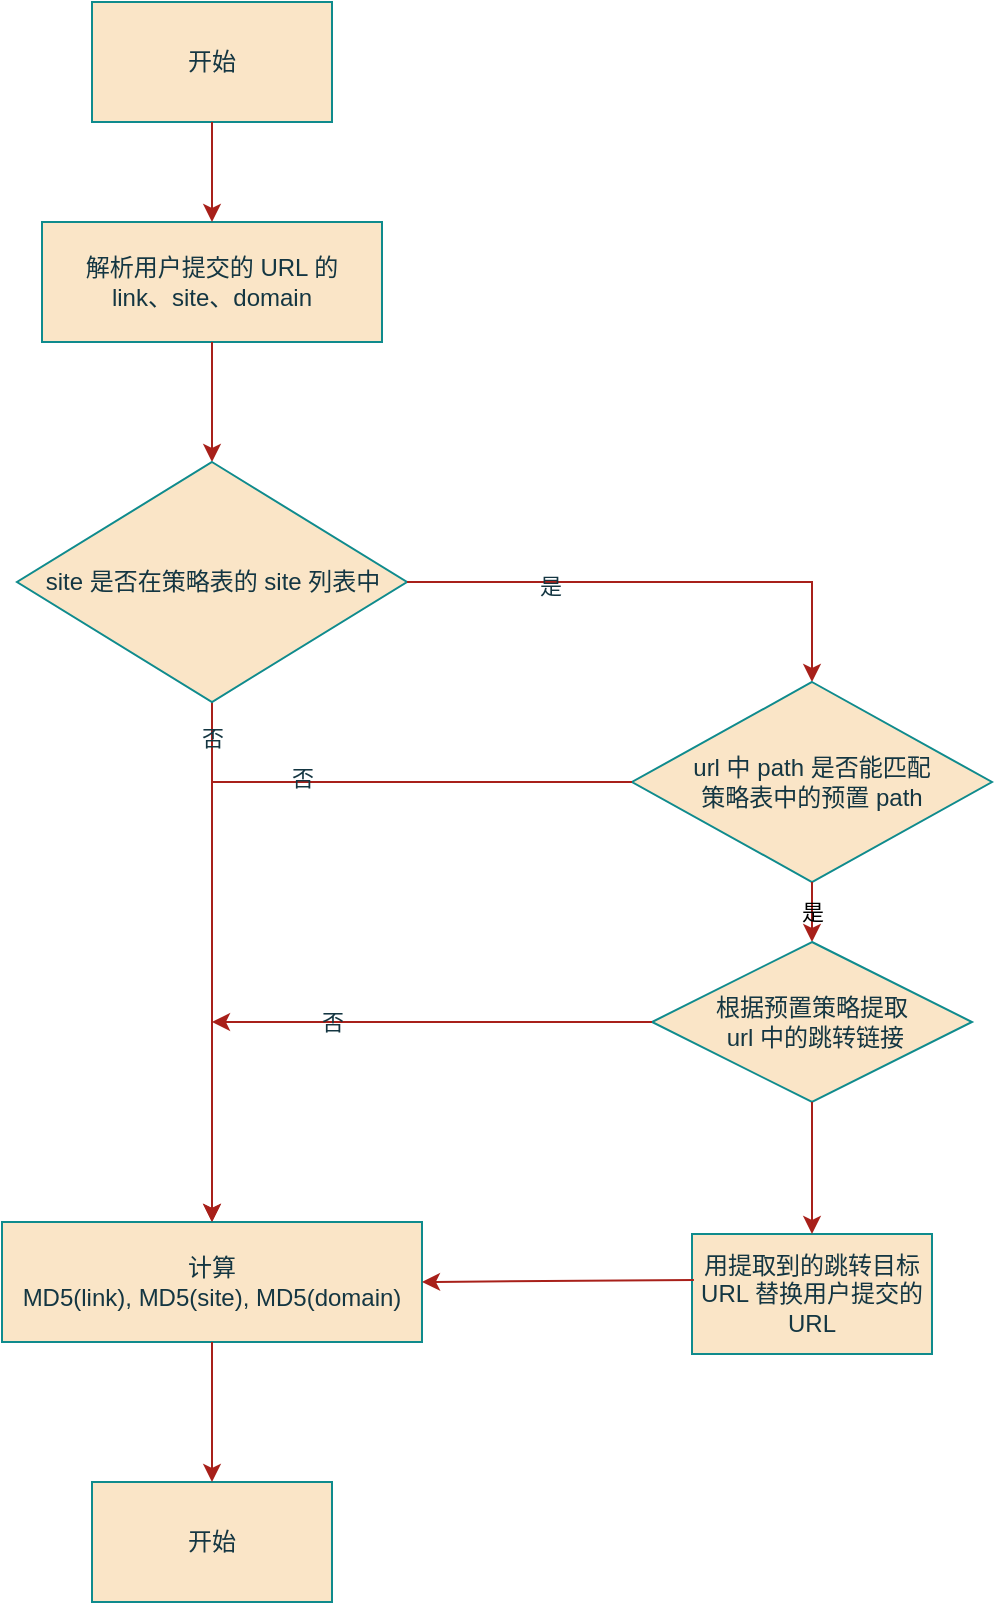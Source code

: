 <mxfile version="23.1.5" type="github">
  <diagram name="第 1 页" id="RluvjuydKghFRtNk44U9">
    <mxGraphModel dx="2074" dy="1121" grid="1" gridSize="10" guides="1" tooltips="1" connect="1" arrows="1" fold="1" page="1" pageScale="1" pageWidth="3300" pageHeight="4681" math="0" shadow="0">
      <root>
        <mxCell id="0" />
        <mxCell id="1" parent="0" />
        <mxCell id="5g46x-f6skuWwsKiGLTj-1" value="开始" style="rounded=0;whiteSpace=wrap;html=1;labelBackgroundColor=none;fillColor=#FAE5C7;strokeColor=#0F8B8D;fontColor=#143642;" vertex="1" parent="1">
          <mxGeometry x="950" y="120" width="120" height="60" as="geometry" />
        </mxCell>
        <mxCell id="5g46x-f6skuWwsKiGLTj-2" value="解析用户提交的 URL 的&lt;br&gt;link、site、domain" style="rounded=0;whiteSpace=wrap;html=1;labelBackgroundColor=none;fillColor=#FAE5C7;strokeColor=#0F8B8D;fontColor=#143642;" vertex="1" parent="1">
          <mxGeometry x="925" y="230" width="170" height="60" as="geometry" />
        </mxCell>
        <mxCell id="5g46x-f6skuWwsKiGLTj-3" value="" style="endArrow=classic;html=1;rounded=0;exitX=0.5;exitY=1;exitDx=0;exitDy=0;entryX=0.5;entryY=0;entryDx=0;entryDy=0;labelBackgroundColor=none;strokeColor=#A8201A;fontColor=default;" edge="1" parent="1" source="5g46x-f6skuWwsKiGLTj-1" target="5g46x-f6skuWwsKiGLTj-2">
          <mxGeometry width="50" height="50" relative="1" as="geometry">
            <mxPoint x="1210" y="240" as="sourcePoint" />
            <mxPoint x="1260" y="190" as="targetPoint" />
          </mxGeometry>
        </mxCell>
        <mxCell id="5g46x-f6skuWwsKiGLTj-7" value="" style="endArrow=classic;html=1;rounded=0;exitX=0.5;exitY=1;exitDx=0;exitDy=0;entryX=0.5;entryY=0;entryDx=0;entryDy=0;labelBackgroundColor=none;strokeColor=#A8201A;fontColor=default;" edge="1" parent="1" source="5g46x-f6skuWwsKiGLTj-2" target="5g46x-f6skuWwsKiGLTj-13">
          <mxGeometry width="50" height="50" relative="1" as="geometry">
            <mxPoint x="880" y="500" as="sourcePoint" />
            <mxPoint x="1010" y="370" as="targetPoint" />
          </mxGeometry>
        </mxCell>
        <mxCell id="5g46x-f6skuWwsKiGLTj-9" value="" style="endArrow=classic;html=1;rounded=0;exitX=0.5;exitY=1;exitDx=0;exitDy=0;entryX=0.5;entryY=0;entryDx=0;entryDy=0;labelBackgroundColor=none;strokeColor=#A8201A;fontColor=default;" edge="1" parent="1" source="5g46x-f6skuWwsKiGLTj-13" target="5g46x-f6skuWwsKiGLTj-10">
          <mxGeometry width="50" height="50" relative="1" as="geometry">
            <mxPoint x="1010" y="460" as="sourcePoint" />
            <mxPoint x="1010" y="550" as="targetPoint" />
          </mxGeometry>
        </mxCell>
        <mxCell id="5g46x-f6skuWwsKiGLTj-11" value="否" style="edgeLabel;html=1;align=center;verticalAlign=middle;resizable=0;points=[];labelBackgroundColor=none;fontColor=#143642;rounded=0;" vertex="1" connectable="0" parent="5g46x-f6skuWwsKiGLTj-9">
          <mxGeometry x="-0.28" y="1" relative="1" as="geometry">
            <mxPoint x="-1" y="-76" as="offset" />
          </mxGeometry>
        </mxCell>
        <mxCell id="5g46x-f6skuWwsKiGLTj-10" value="计算&lt;br&gt;MD5(link), MD5(site), MD5(domain)" style="rounded=0;whiteSpace=wrap;html=1;labelBackgroundColor=none;fillColor=#FAE5C7;strokeColor=#0F8B8D;fontColor=#143642;" vertex="1" parent="1">
          <mxGeometry x="905" y="730" width="210" height="60" as="geometry" />
        </mxCell>
        <mxCell id="5g46x-f6skuWwsKiGLTj-13" value="site 是否在策略表的 site 列表中" style="rhombus;whiteSpace=wrap;html=1;labelBackgroundColor=none;fillColor=#FAE5C7;strokeColor=#0F8B8D;fontColor=#143642;rounded=0;" vertex="1" parent="1">
          <mxGeometry x="912.5" y="350" width="195" height="120" as="geometry" />
        </mxCell>
        <mxCell id="5g46x-f6skuWwsKiGLTj-16" value="" style="endArrow=classic;html=1;rounded=0;exitX=1;exitY=0.5;exitDx=0;exitDy=0;entryX=0.5;entryY=0;entryDx=0;entryDy=0;labelBackgroundColor=none;strokeColor=#A8201A;fontColor=default;" edge="1" parent="1" source="5g46x-f6skuWwsKiGLTj-13" target="5g46x-f6skuWwsKiGLTj-18">
          <mxGeometry width="50" height="50" relative="1" as="geometry">
            <mxPoint x="1200" y="440" as="sourcePoint" />
            <mxPoint x="1310" y="510" as="targetPoint" />
            <Array as="points">
              <mxPoint x="1310" y="410" />
            </Array>
          </mxGeometry>
        </mxCell>
        <mxCell id="5g46x-f6skuWwsKiGLTj-17" value="是" style="edgeLabel;html=1;align=center;verticalAlign=middle;resizable=0;points=[];labelBackgroundColor=none;fontColor=#143642;rounded=0;" vertex="1" connectable="0" parent="5g46x-f6skuWwsKiGLTj-16">
          <mxGeometry x="-0.435" y="-2" relative="1" as="geometry">
            <mxPoint as="offset" />
          </mxGeometry>
        </mxCell>
        <mxCell id="5g46x-f6skuWwsKiGLTj-18" value="url 中 path 是否能匹配&lt;br&gt;策略表中的预置 path" style="rhombus;whiteSpace=wrap;html=1;labelBackgroundColor=none;fillColor=#FAE5C7;strokeColor=#0F8B8D;fontColor=#143642;rounded=0;" vertex="1" parent="1">
          <mxGeometry x="1220" y="460" width="180" height="100" as="geometry" />
        </mxCell>
        <mxCell id="5g46x-f6skuWwsKiGLTj-19" value="" style="endArrow=classic;html=1;rounded=0;exitX=0;exitY=0.5;exitDx=0;exitDy=0;entryX=0.5;entryY=0;entryDx=0;entryDy=0;labelBackgroundColor=none;strokeColor=#A8201A;fontColor=default;" edge="1" parent="1" source="5g46x-f6skuWwsKiGLTj-18" target="5g46x-f6skuWwsKiGLTj-10">
          <mxGeometry width="50" height="50" relative="1" as="geometry">
            <mxPoint x="1340" y="710" as="sourcePoint" />
            <mxPoint x="1390" y="660" as="targetPoint" />
            <Array as="points">
              <mxPoint x="1010" y="510" />
            </Array>
          </mxGeometry>
        </mxCell>
        <mxCell id="5g46x-f6skuWwsKiGLTj-20" value="否" style="edgeLabel;html=1;align=center;verticalAlign=middle;resizable=0;points=[];labelBackgroundColor=none;fontColor=#143642;rounded=0;" vertex="1" connectable="0" parent="5g46x-f6skuWwsKiGLTj-19">
          <mxGeometry x="-0.231" y="-2" relative="1" as="geometry">
            <mxPoint as="offset" />
          </mxGeometry>
        </mxCell>
        <mxCell id="5g46x-f6skuWwsKiGLTj-23" value="是" style="endArrow=classic;html=1;rounded=0;exitX=0.5;exitY=1;exitDx=0;exitDy=0;entryX=0.5;entryY=0;entryDx=0;entryDy=0;labelBackgroundColor=none;strokeColor=#A8201A;fontColor=default;" edge="1" parent="1" source="5g46x-f6skuWwsKiGLTj-18" target="5g46x-f6skuWwsKiGLTj-24">
          <mxGeometry width="50" height="50" relative="1" as="geometry">
            <mxPoint x="1480" y="640" as="sourcePoint" />
            <mxPoint x="1310" y="600" as="targetPoint" />
          </mxGeometry>
        </mxCell>
        <mxCell id="5g46x-f6skuWwsKiGLTj-24" value="根据预置策略提取&lt;br&gt;&amp;nbsp;url 中的跳转链接" style="rhombus;whiteSpace=wrap;html=1;labelBackgroundColor=none;fillColor=#FAE5C7;strokeColor=#0F8B8D;fontColor=#143642;rounded=0;" vertex="1" parent="1">
          <mxGeometry x="1230" y="590" width="160" height="80" as="geometry" />
        </mxCell>
        <mxCell id="5g46x-f6skuWwsKiGLTj-25" value="" style="endArrow=classic;html=1;rounded=0;exitX=0;exitY=0.5;exitDx=0;exitDy=0;labelBackgroundColor=none;strokeColor=#A8201A;fontColor=default;" edge="1" parent="1" source="5g46x-f6skuWwsKiGLTj-24">
          <mxGeometry width="50" height="50" relative="1" as="geometry">
            <mxPoint x="1390" y="810" as="sourcePoint" />
            <mxPoint x="1010" y="630" as="targetPoint" />
          </mxGeometry>
        </mxCell>
        <mxCell id="5g46x-f6skuWwsKiGLTj-26" value="否" style="edgeLabel;html=1;align=center;verticalAlign=middle;resizable=0;points=[];labelBackgroundColor=none;fontColor=#143642;rounded=0;" vertex="1" connectable="0" parent="5g46x-f6skuWwsKiGLTj-25">
          <mxGeometry x="-0.264" relative="1" as="geometry">
            <mxPoint x="-79" as="offset" />
          </mxGeometry>
        </mxCell>
        <mxCell id="5g46x-f6skuWwsKiGLTj-27" value="用提取到的跳转目标URL 替换用户提交的 URL" style="rounded=0;whiteSpace=wrap;html=1;labelBackgroundColor=none;fillColor=#FAE5C7;strokeColor=#0F8B8D;fontColor=#143642;" vertex="1" parent="1">
          <mxGeometry x="1250" y="736" width="120" height="60" as="geometry" />
        </mxCell>
        <mxCell id="5g46x-f6skuWwsKiGLTj-28" value="" style="endArrow=classic;html=1;rounded=0;exitX=0.5;exitY=1;exitDx=0;exitDy=0;entryX=0.5;entryY=0;entryDx=0;entryDy=0;labelBackgroundColor=none;strokeColor=#A8201A;fontColor=default;" edge="1" parent="1" source="5g46x-f6skuWwsKiGLTj-24" target="5g46x-f6skuWwsKiGLTj-27">
          <mxGeometry width="50" height="50" relative="1" as="geometry">
            <mxPoint x="1490" y="740" as="sourcePoint" />
            <mxPoint x="1540" y="690" as="targetPoint" />
          </mxGeometry>
        </mxCell>
        <mxCell id="5g46x-f6skuWwsKiGLTj-29" value="" style="endArrow=classic;html=1;rounded=0;exitX=0.008;exitY=0.383;exitDx=0;exitDy=0;exitPerimeter=0;entryX=1;entryY=0.5;entryDx=0;entryDy=0;labelBackgroundColor=none;strokeColor=#A8201A;fontColor=default;" edge="1" parent="1" source="5g46x-f6skuWwsKiGLTj-27" target="5g46x-f6skuWwsKiGLTj-10">
          <mxGeometry width="50" height="50" relative="1" as="geometry">
            <mxPoint x="990" y="600" as="sourcePoint" />
            <mxPoint x="1040" y="550" as="targetPoint" />
          </mxGeometry>
        </mxCell>
        <mxCell id="5g46x-f6skuWwsKiGLTj-30" value="开始" style="rounded=0;whiteSpace=wrap;html=1;labelBackgroundColor=none;fillColor=#FAE5C7;strokeColor=#0F8B8D;fontColor=#143642;" vertex="1" parent="1">
          <mxGeometry x="950" y="860" width="120" height="60" as="geometry" />
        </mxCell>
        <mxCell id="5g46x-f6skuWwsKiGLTj-31" value="" style="endArrow=classic;html=1;rounded=0;exitX=0.5;exitY=1;exitDx=0;exitDy=0;labelBackgroundColor=none;strokeColor=#A8201A;fontColor=default;" edge="1" parent="1" source="5g46x-f6skuWwsKiGLTj-10" target="5g46x-f6skuWwsKiGLTj-30">
          <mxGeometry width="50" height="50" relative="1" as="geometry">
            <mxPoint x="990" y="600" as="sourcePoint" />
            <mxPoint x="1040" y="550" as="targetPoint" />
          </mxGeometry>
        </mxCell>
      </root>
    </mxGraphModel>
  </diagram>
</mxfile>

